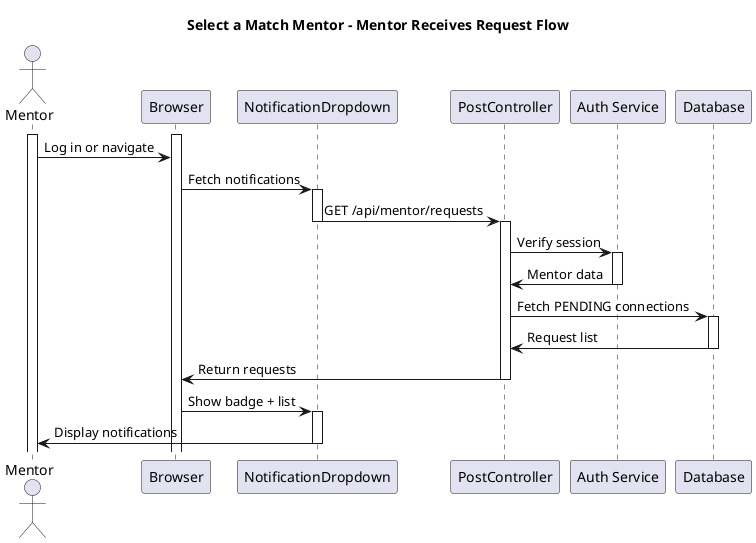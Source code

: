 @startuml
title Select a Match Mentor - Mentor Receives Request Flow

actor Mentor
participant Browser
participant NotificationDropdown
participant "PostController" as PostController
participant "Auth Service" as AuthService
participant Database

activate Mentor
activate Browser
Mentor -> Browser: Log in or navigate

Browser -> NotificationDropdown: Fetch notifications

activate NotificationDropdown
NotificationDropdown -> PostController: GET /api/mentor/requests
deactivate NotificationDropdown
activate PostController
PostController -> AuthService: Verify session
activate AuthService
AuthService -> PostController: Mentor data
deactivate AuthService
PostController -> Database: Fetch PENDING connections
activate Database
Database -> PostController: Request list
deactivate Database
PostController -> Browser: Return requests
deactivate PostController

Browser -> NotificationDropdown: Show badge + list

activate NotificationDropdown
NotificationDropdown -> Mentor: Display notifications
deactivate NotificationDropdown

@enduml